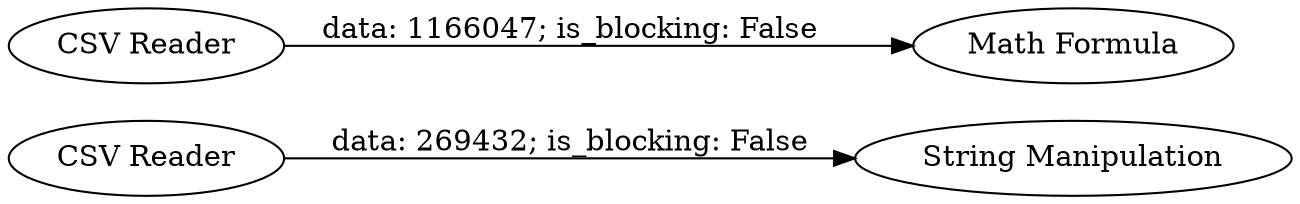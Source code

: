 digraph {
	"-6448488219088768855_2" [label="String Manipulation"]
	"-6448488219088768855_5" [label="Math Formula"]
	"-6448488219088768855_4" [label="CSV Reader"]
	"-6448488219088768855_1" [label="CSV Reader"]
	"-6448488219088768855_4" -> "-6448488219088768855_5" [label="data: 1166047; is_blocking: False"]
	"-6448488219088768855_1" -> "-6448488219088768855_2" [label="data: 269432; is_blocking: False"]
	rankdir=LR
}
